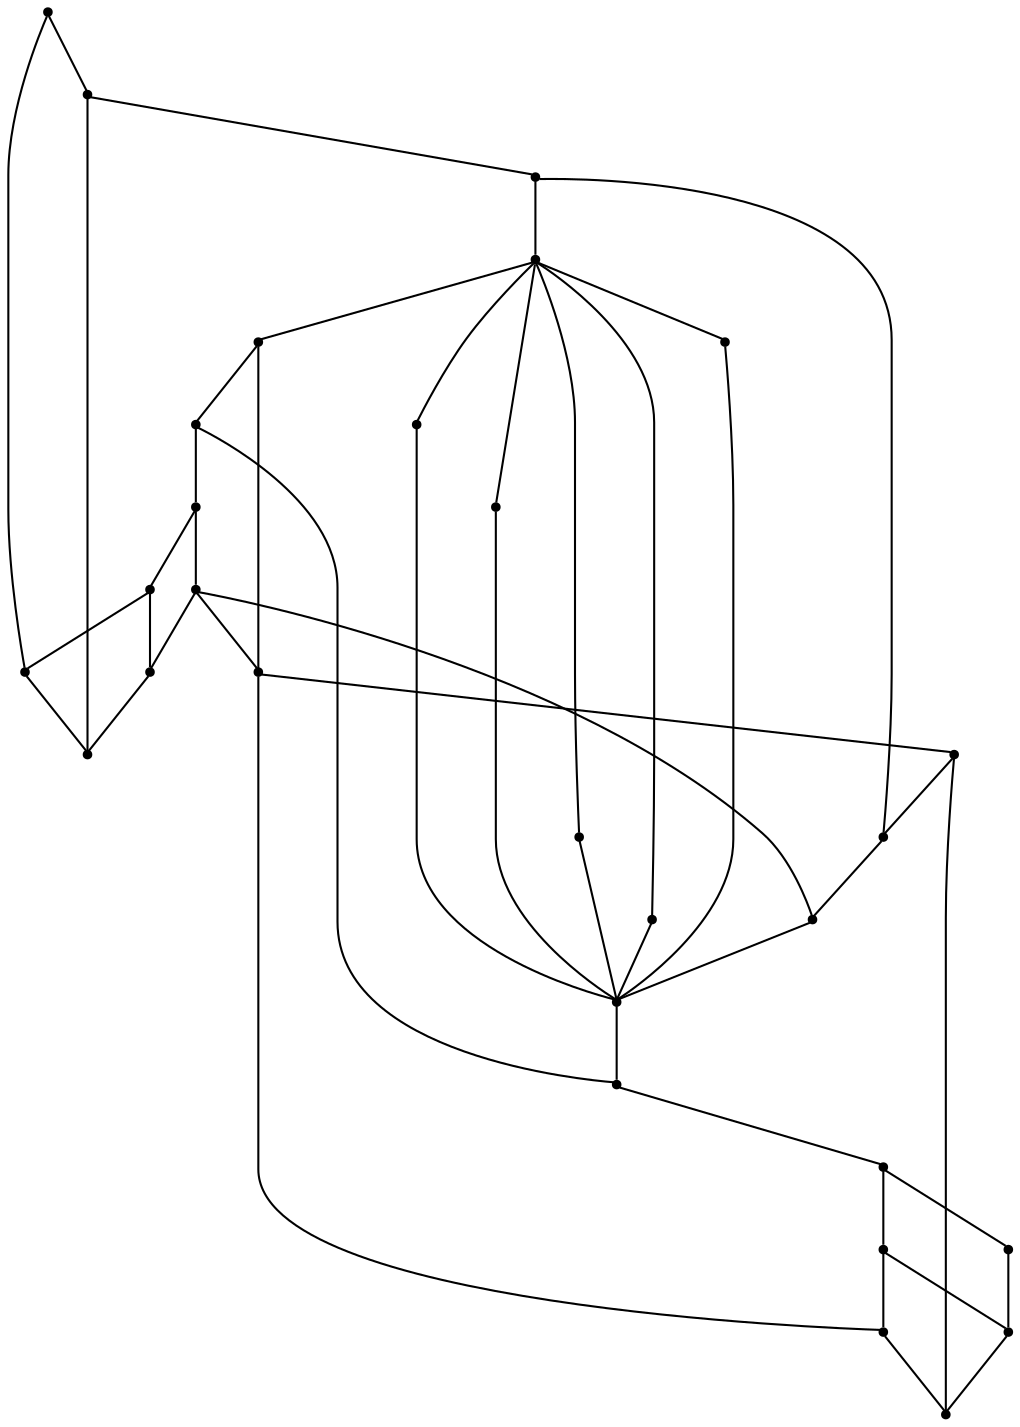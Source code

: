 graph {
  node [shape=point,comment="{\"directed\":false,\"doi\":\"10.1007/978-3-030-92931-2_18\",\"figure\":\"6\"}"]

  v0 [pos="1636.972247753672,1077.0542863428311"]
  v1 [pos="1596.1459400549104,1077.0542863428311"]
  v2 [pos="1555.3186149414655,1077.0542863428311"]
  v3 [pos="1514.4912898280204,1077.0542863428311"]
  v4 [pos="1310.3556180870605,1077.0542863428311"]
  v5 [pos="1269.5303913913992,1077.0542863428311"]
  v6 [pos="1228.7040836926376,1077.0542863428311"]
  v7 [pos="1392.009314487685,1077.054286342831"]
  v8 [pos="1187.8767585791923,1077.0542863428311"]
  v9 [pos="1432.8366396011302,1077.054286342831"]
  v10 [pos="1024.5673786398897,1077.0542863428311"]
  v11 [pos="1473.663964714575,1077.0542863428311"]
  v12 [pos="983.7400535264449,1077.0542863428311"]
  v13 [pos="942.913745827683,1077.0542863428311"]
  v14 [pos="902.0864207142379,1077.0542863428311"]
  v15 [pos="1351.1829432005054,1077.0542863428311"]
  v16 [pos="861.2611622243679,1077.054286342831"]
  v17 [pos="697.952847391062,1077.054286342831"]
  v18 [pos="534.6476722358799,1077.0542863428311"]
  v19 [pos="657.1255222776169,1077.0542863428311"]
  v20 [pos="493.8203312253304,1077.0542863428311"]
  v21 [pos="616.2981971641718,1077.0542863428311"]
  v22 [pos="452.9930061118853,1077.054286342831"]
  v23 [pos="412.1656492042314,1077.0542863428311"]
  v24 [pos="575.4708084623092,1077.0542863428311"]
  v25 [pos="371.3383240907864,1077.0542863428311"]
  v26 [pos="330.5109989773413,1077.0542863428311"]
  v27 [pos="289.6836420696873,1077.0542863428311"]
  v28 [pos="248.8563129819662,1077.0542863428311"]

  v0 -- v4 [id="-1",pos="1636.972247753672,1077.0542863428311 1636.973169785729,1167.2467382702557 1563.8572994641486,1240.3616489209194 1473.6637421551131,1240.3616489209194 1383.4743816816458,1240.3616489209194 1310.354441701333,1167.2467382702557 1310.3556180870605,1077.0542863428311"]
  v1 -- v5 [id="-2",pos="1596.1459400549104,1077.0542863428311 1596.1458446722838,1167.2467382702557 1523.0301015275388,1240.3616489209194 1432.8365442185036,1240.3616489209194 1342.6471837450363,1240.3616489209194 1269.531313423456,1167.2467382702557 1269.5303913913992,1077.0542863428311"]
  v28 -- v27 [id="-3",pos="248.8563129819662,1077.0542863428311 289.6836420696873,1077.0542863428311 289.6836420696873,1077.0542863428311 289.6836420696873,1077.0542863428311"]
  v2 -- v6 [id="-4",pos="1555.3186149414655,1077.0542863428311 1555.3185195588387,1167.2467382702557 1482.202776414094,1240.3616489209194 1392.0092191050585,1240.3616489209194 1301.8198586315912,1240.3616489209194 1228.7039883100108,1167.2467382702557 1228.7040836926376,1077.0542863428311"]
  v3 -- v8 [id="-5",pos="1514.4912898280204,1077.0542863428311 1514.4911944453936,1167.2467382702557 1441.3754513006488,1240.3616489209194 1351.1818939916134,1240.3616489209194 1260.992533518146,1240.3616489209194 1187.8766631965657,1167.2467382702557 1187.8767585791923,1077.0542863428311"]
  v7 -- v10 [id="-6",pos="1392.009314487685,1077.054286342831 1392.0092191050585,1178.5191732764051 1309.7586182275036,1260.7729629026592 1208.288290923922,1260.7729629026592 1106.8221604559085,1260.7729629026592 1024.5673627427855,1178.5191732764051 1024.5673786398897,1077.0542863428311"]
  v7 -- v12 [id="-7",pos="1392.009314487685,1077.054286342831 1392.0092191050585,1189.7958050666875 1300.6154940003928,1281.1884100808934 1187.8767903734013,1281.1884100808934 1075.133762734006,1281.1884100808934 983.7400376293405,1189.7958050666875 983.7400535264449,1077.0542863428311"]
  v7 -- v13 [id="-8",pos="1392.009314487685,1077.054286342831 1392.0092191050585,1201.0683672481136 1291.4765666088501,1301.5997876502715 1167.4609658104769,1301.5997876502715 1043.4495618476717,1301.5997876502715 942.9127125158954,1201.0683672481136 942.913745827683,1077.0542863428311"]
  v7 -- v14 [id="-9",pos="1392.009314487685,1077.054286342831 1392.0092191050585,1212.340802254263 1282.3376392173075,1322.015234828506 1147.0493380831208,1322.015234828506 1011.7611641257694,1322.015234828506 902.0853874024502,1212.340802254263 902.0864207142379,1077.0542863428311"]
  v7 -- v16 [id="-10",pos="1392.009314487685,1077.054286342831 1392.0092191050585,1223.6174340445455 1273.1987118257648,1342.4266123978841 1126.6336406970318,1342.4266123978841 980.0727664038669,1342.4266123978841 861.2621955361556,1223.6174340445455 861.2611622243679,1077.054286342831"]
  v9 -- v17 [id="-11",pos="1432.8366396011302,1077.054286342831 1432.8365442185036,1279.9841237976175 1268.3269487922576,1444.4916394624875 1065.3946878562306,1444.4916394624875 862.4623633317858,1444.4916394624875 697.9528314939575,1279.9841237976175 697.952847391062,1077.054286342831"]
  v11 -- v18 [id="-12",pos="1473.663964714575,1077.0542863428311 1473.6638693319485,1336.3548831595458 1263.4554401124212,1546.5566665270903 1004.1558621922646,1546.5566665270903 744.8520238481224,1546.5566665270903 534.6435310401773,1336.3548831595458 534.6476722358799,1077.0542863428311"]
  v27 -- v26 [id="-13",pos="289.6836420696873,1077.0542863428311 330.5109989773413,1077.0542863428311 330.5109989773413,1077.0542863428311 330.5109989773413,1077.0542863428311"]
  v8 -- v17 [id="-14",pos="1187.8767585791923,1077.0542863428311 1187.8766631965657,1212.3408658419016 1078.2008864732468,1322.0152984161446 942.9127125158954,1322.0152984161446 807.6286082172767,1322.0152984161446 697.9528314939575,1212.3408658419016 697.952847391062,1077.054286342831"]
  v25 -- v23 [id="-15",pos="371.3383240907864,1077.0542863428311 412.1656492042314,1077.0542863428311 412.1656492042314,1077.0542863428311 412.1656492042314,1077.0542863428311"]
  v15 -- v23 [id="-16",pos="1351.1829432005054,1077.0542863428311 1351.1818939916134,1336.3548831595458 1140.9775344308187,1546.5566665270903 881.6737596750941,1546.5566665270903 622.3741817549375,1546.5566665270903 412.16565715278364,1336.3548831595458 412.1656492042314,1077.0542863428311"]
  v8 -- v22 [id="-17",pos="1187.8767585791923,1077.0542863428311 1187.8766631965657,1279.9841237976175 1023.3671949471552,1444.4916394624875 820.4348068342928,1444.4916394624875 617.5025458982658,1444.4916394624875 452.9929822662287,1279.9841237976175 452.9930061118853,1077.054286342831"]
  v10 -- v20 [id="-18",pos="1024.5673786398897,1077.0542863428311 1024.5673627427855,1223.6174340445455 905.7567918750741,1342.4266123978841 759.1917843347588,1342.4266123978841 612.630910041594,1342.4266123978841 493.8161741325234,1223.6174340445455 493.8203312253304,1077.0542863428311"]
  v12 -- v20 [id="-19",pos="983.7400535264449,1077.0542863428311 983.7400376293405,1212.340802254263 874.0683941531718,1322.015234828506 738.7802201958203,1322.015234828506 603.4919826500513,1322.015234828506 493.8161741325234,1212.340802254263 493.8203312253304,1077.0542863428311"]
  v13 -- v20 [id="-20",pos="942.913745827683,1077.0542863428311 942.9127125158954,1201.0683672481136 842.380060019687,1301.5997876502715 718.3644592213138,1301.5997876502715 594.3529916700909,1301.5997876502715 493.8161741325234,1201.0683672481136 493.8203312253304,1077.0542863428311"]
  v22 -- v20 [id="-21",pos="452.9930061118853,1077.054286342831 493.8203312253304,1077.0542863428311 493.8203312253304,1077.0542863428311 493.8203312253304,1077.0542863428311"]
  v26 -- v25 [id="-22",pos="330.5109989773413,1077.0542863428311 371.3383240907864,1077.0542863428311 371.3383240907864,1077.0542863428311 371.3383240907864,1077.0542863428311"]
  v14 -- v20 [id="-23",pos="902.0864207142379,1077.0542863428311 902.0853874024502,1189.7958050666875 810.695795544935,1281.1884100808934 697.9528314939575,1281.1884100808934 585.2098674429802,1281.1884100808934 493.8161741325234,1189.7958050666875 493.8203312253304,1077.0542863428311"]
  v16 -- v20 [id="-24",pos="861.2611622243679,1077.054286342831 861.2621955361556,1178.5191732764051 779.0074614114503,1260.7729629026592 677.541267355019,1260.7729629026592 576.0709400514374,1260.7729629026592 493.8161741325234,1178.5191732764051 493.8203312253304,1077.0542863428311"]
  v17 -- v25 [id="-25",pos="697.952847391062,1077.054286342831 697.9528314939575,1167.2467382702557 624.837024760795,1240.3616489209194 534.6476642873276,1240.3616489209194 444.45410697829226,1240.3616489209194 371.3383002451297,1167.2467382702557 371.3383240907864,1077.0542863428311"]
  v19 -- v26 [id="-26",pos="657.1255222776169,1077.0542863428311 657.1255063805125,1167.2467382702557 584.00969964735,1240.3616489209194 493.8203391738826,1240.3616489209194 403.6267818648472,1240.3616489209194 330.51097513168463,1167.2467382702557 330.5109989773413,1077.0542863428311"]
  v18 -- v24 [id="-27",pos="534.6476722358799,1077.0542863428311 575.4708084623092,1077.0542863428311 575.4708084623092,1077.0542863428311 575.4708084623092,1077.0542863428311"]
  v20 -- v18 [id="-28",pos="493.8203312253304,1077.0542863428311 534.6476722358799,1077.0542863428311 534.6476722358799,1077.0542863428311 534.6476722358799,1077.0542863428311"]
  v24 -- v21 [id="-29",pos="575.4708084623092,1077.0542863428311 616.2981971641718,1077.0542863428311 616.2981971641718,1077.0542863428311 616.2981971641718,1077.0542863428311"]
  v21 -- v27 [id="-30",pos="616.2981971641718,1077.0542863428311 616.2981812670674,1167.2467382702557 543.1823745339049,1240.3616489209194 452.99301406043753,1240.3616489209194 362.79945675140215,1240.3616489209194 289.6836500182396,1167.2467382702557 289.6836420696873,1077.0542863428311"]
  v21 -- v19 [id="-31",pos="616.2981971641718,1077.0542863428311 657.1255222776169,1077.0542863428311 657.1255222776169,1077.0542863428311 657.1255222776169,1077.0542863428311"]
  v23 -- v22 [id="-32",pos="412.1656492042314,1077.0542863428311 452.9930061118853,1077.054286342831 452.9930061118853,1077.054286342831 452.9930061118853,1077.054286342831"]
  v24 -- v28 [id="-33",pos="575.4708084623092,1077.0542863428311 575.4708561536224,1167.2467382702557 502.3550494204598,1240.3616489209194 412.16565715278364,1240.3616489209194 321.97213163795703,1240.3616489209194 248.85630900769007,1167.2467382702557 248.8563129819662,1077.0542863428311"]
  v1 -- v0 [id="-34",pos="1596.1459400549104,1077.0542863428311 1636.972247753672,1077.0542863428311 1636.972247753672,1077.0542863428311 1636.972247753672,1077.0542863428311"]
  v19 -- v17 [id="-35",pos="657.1255222776169,1077.0542863428311 697.952847391062,1077.054286342831 697.952847391062,1077.054286342831 697.952847391062,1077.054286342831"]
  v2 -- v1 [id="-36",pos="1555.3186149414655,1077.0542863428311 1596.1459400549104,1077.0542863428311 1596.1459400549104,1077.0542863428311 1596.1459400549104,1077.0542863428311"]
  v3 -- v2 [id="-37",pos="1514.4912898280204,1077.0542863428311 1555.3186149414655,1077.0542863428311 1555.3186149414655,1077.0542863428311 1555.3186149414655,1077.0542863428311"]
  v11 -- v3 [id="-38",pos="1473.663964714575,1077.0542863428311 1514.4912898280204,1077.0542863428311 1514.4912898280204,1077.0542863428311 1514.4912898280204,1077.0542863428311"]
  v9 -- v11 [id="-39",pos="1432.8366396011302,1077.054286342831 1473.663964714575,1077.0542863428311 1473.663964714575,1077.0542863428311 1473.663964714575,1077.0542863428311"]
  v7 -- v9 [id="-40",pos="1392.009314487685,1077.054286342831 1432.8366396011302,1077.054286342831 1432.8366396011302,1077.054286342831 1432.8366396011302,1077.054286342831"]
  v15 -- v7 [id="-41",pos="1351.1829432005054,1077.0542863428311 1392.009314487685,1077.054286342831 1392.009314487685,1077.054286342831 1392.009314487685,1077.054286342831"]
  v4 -- v15 [id="-42",pos="1310.3556180870605,1077.0542863428311 1351.1829432005054,1077.0542863428311 1351.1829432005054,1077.0542863428311 1351.1829432005054,1077.0542863428311"]
  v5 -- v4 [id="-43",pos="1269.5303913913992,1077.0542863428311 1310.3556180870605,1077.0542863428311 1310.3556180870605,1077.0542863428311 1310.3556180870605,1077.0542863428311"]
  v6 -- v5 [id="-44",pos="1228.7040836926376,1077.0542863428311 1269.5303913913992,1077.0542863428311 1269.5303913913992,1077.0542863428311 1269.5303913913992,1077.0542863428311"]
  v8 -- v6 [id="-45",pos="1187.8767585791923,1077.0542863428311 1228.7040836926376,1077.0542863428311 1228.7040836926376,1077.0542863428311 1228.7040836926376,1077.0542863428311"]
}
